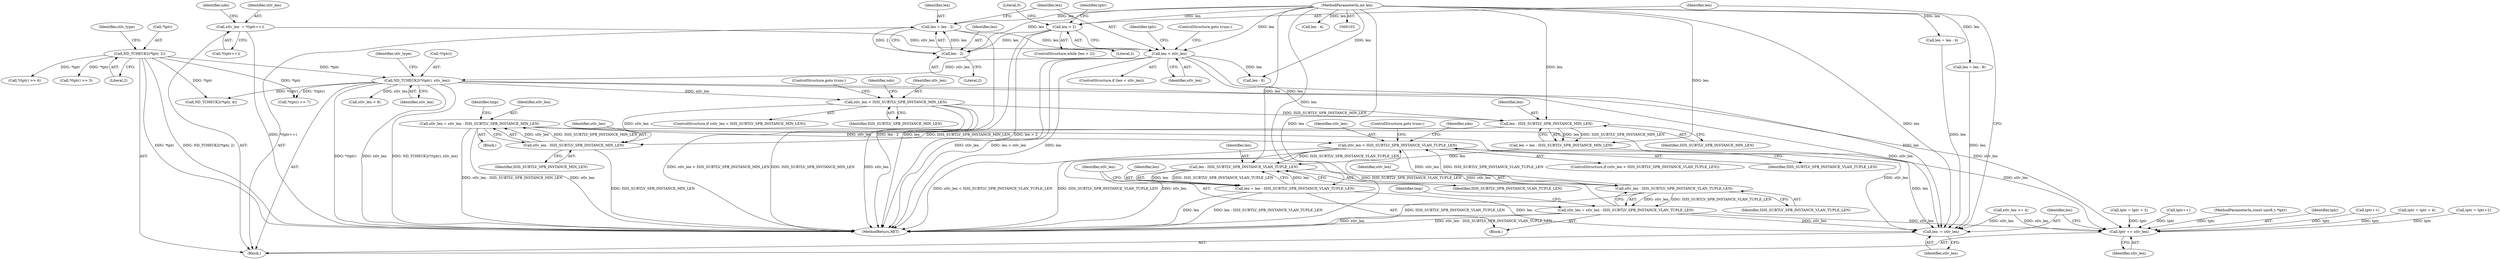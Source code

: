digraph "0_tcpdump_b20e1639dbac84b3fcb393858521c13ad47a9d70@integer" {
"1000265" [label="(Call,stlv_len = stlv_len - ISIS_SUBTLV_SPB_INSTANCE_MIN_LEN)"];
"1000267" [label="(Call,stlv_len - ISIS_SUBTLV_SPB_INSTANCE_MIN_LEN)"];
"1000162" [label="(Call,stlv_len < ISIS_SUBTLV_SPB_INSTANCE_MIN_LEN)"];
"1000153" [label="(Call,ND_TCHECK2(*(tptr), stlv_len))"];
"1000116" [label="(Call,ND_TCHECK2(*tptr, 2))"];
"1000149" [label="(Call,len < stlv_len)"];
"1000143" [label="(Call,len = len - 2)"];
"1000145" [label="(Call,len - 2)"];
"1000112" [label="(Call,len > 2)"];
"1000106" [label="(MethodParameterIn,int len)"];
"1000125" [label="(Call,stlv_len  = *(tptr++))"];
"1000262" [label="(Call,len - ISIS_SUBTLV_SPB_INSTANCE_MIN_LEN)"];
"1000274" [label="(Call,stlv_len < ISIS_SUBTLV_SPB_INSTANCE_VLAN_TUPLE_LEN)"];
"1000344" [label="(Call,len - ISIS_SUBTLV_SPB_INSTANCE_VLAN_TUPLE_LEN)"];
"1000342" [label="(Call,len = len - ISIS_SUBTLV_SPB_INSTANCE_VLAN_TUPLE_LEN)"];
"1000472" [label="(Call,len -= stlv_len)"];
"1000349" [label="(Call,stlv_len - ISIS_SUBTLV_SPB_INSTANCE_VLAN_TUPLE_LEN)"];
"1000347" [label="(Call,stlv_len = stlv_len - ISIS_SUBTLV_SPB_INSTANCE_VLAN_TUPLE_LEN)"];
"1000469" [label="(Call,tptr += stlv_len)"];
"1000105" [label="(MethodParameterIn,const uint8_t *tptr)"];
"1000114" [label="(Literal,2)"];
"1000490" [label="(MethodReturn,RET)"];
"1000470" [label="(Identifier,tptr)"];
"1000127" [label="(Call,*(tptr++))"];
"1000267" [label="(Call,stlv_len - ISIS_SUBTLV_SPB_INSTANCE_MIN_LEN)"];
"1000297" [label="(Call,*(tptr) >> 5)"];
"1000274" [label="(Call,stlv_len < ISIS_SUBTLV_SPB_INSTANCE_VLAN_TUPLE_LEN)"];
"1000419" [label="(Call,ND_TCHECK2(*tptr, 4))"];
"1000258" [label="(Call,tptr++)"];
"1000125" [label="(Call,stlv_len  = *(tptr++))"];
"1000346" [label="(Identifier,ISIS_SUBTLV_SPB_INSTANCE_VLAN_TUPLE_LEN)"];
"1000151" [label="(Identifier,stlv_len)"];
"1000348" [label="(Identifier,stlv_len)"];
"1000150" [label="(Identifier,len)"];
"1000357" [label="(Call,stlv_len < 8)"];
"1000353" [label="(Identifier,tmp)"];
"1000451" [label="(Call,tptr = tptr + 4)"];
"1000145" [label="(Call,len - 2)"];
"1000266" [label="(Identifier,stlv_len)"];
"1000399" [label="(Call,tptr = tptr+2)"];
"1000349" [label="(Call,stlv_len - ISIS_SUBTLV_SPB_INSTANCE_VLAN_TUPLE_LEN)"];
"1000168" [label="(Identifier,ndo)"];
"1000144" [label="(Identifier,len)"];
"1000263" [label="(Identifier,len)"];
"1000473" [label="(Identifier,len)"];
"1000155" [label="(Identifier,tptr)"];
"1000143" [label="(Call,len = len - 2)"];
"1000161" [label="(ControlStructure,if (stlv_len < ISIS_SUBTLV_SPB_INSTANCE_MIN_LEN))"];
"1000164" [label="(Identifier,ISIS_SUBTLV_SPB_INSTANCE_MIN_LEN)"];
"1000126" [label="(Identifier,stlv_len)"];
"1000476" [label="(Literal,0)"];
"1000337" [label="(Call,tptr = tptr + 3)"];
"1000159" [label="(Block,)"];
"1000344" [label="(Call,len - ISIS_SUBTLV_SPB_INSTANCE_VLAN_TUPLE_LEN)"];
"1000469" [label="(Call,tptr += stlv_len)"];
"1000265" [label="(Call,stlv_len = stlv_len - ISIS_SUBTLV_SPB_INSTANCE_MIN_LEN)"];
"1000119" [label="(Literal,2)"];
"1000275" [label="(Identifier,stlv_len)"];
"1000162" [label="(Call,stlv_len < ISIS_SUBTLV_SPB_INSTANCE_MIN_LEN)"];
"1000260" [label="(Call,len = len - ISIS_SUBTLV_SPB_INSTANCE_MIN_LEN)"];
"1000165" [label="(ControlStructure,goto trunc;)"];
"1000154" [label="(Call,*(tptr))"];
"1000152" [label="(ControlStructure,goto trunc;)"];
"1000269" [label="(Identifier,ISIS_SUBTLV_SPB_INSTANCE_MIN_LEN)"];
"1000153" [label="(Call,ND_TCHECK2(*(tptr), stlv_len))"];
"1000121" [label="(Identifier,stlv_type)"];
"1000146" [label="(Identifier,len)"];
"1000350" [label="(Identifier,stlv_len)"];
"1000276" [label="(Identifier,ISIS_SUBTLV_SPB_INSTANCE_VLAN_TUPLE_LEN)"];
"1000116" [label="(Call,ND_TCHECK2(*tptr, 2))"];
"1000112" [label="(Call,len > 2)"];
"1000347" [label="(Call,stlv_len = stlv_len - ISIS_SUBTLV_SPB_INSTANCE_VLAN_TUPLE_LEN)"];
"1000345" [label="(Identifier,len)"];
"1000149" [label="(Call,len < stlv_len)"];
"1000406" [label="(Call,len - 8)"];
"1000351" [label="(Identifier,ISIS_SUBTLV_SPB_INSTANCE_VLAN_TUPLE_LEN)"];
"1000456" [label="(Call,len = len - 4)"];
"1000474" [label="(Identifier,stlv_len)"];
"1000106" [label="(MethodParameterIn,int len)"];
"1000277" [label="(ControlStructure,goto trunc;)"];
"1000271" [label="(Identifier,tmp)"];
"1000158" [label="(Identifier,stlv_type)"];
"1000472" [label="(Call,len -= stlv_len)"];
"1000147" [label="(Literal,2)"];
"1000148" [label="(ControlStructure,if (len < stlv_len))"];
"1000272" [label="(Block,)"];
"1000268" [label="(Identifier,stlv_len)"];
"1000262" [label="(Call,len - ISIS_SUBTLV_SPB_INSTANCE_MIN_LEN)"];
"1000458" [label="(Call,len - 4)"];
"1000415" [label="(Call,stlv_len >= 4)"];
"1000132" [label="(Identifier,ndo)"];
"1000113" [label="(Identifier,len)"];
"1000284" [label="(Call,*(tptr) >> 7)"];
"1000273" [label="(ControlStructure,if (stlv_len < ISIS_SUBTLV_SPB_INSTANCE_VLAN_TUPLE_LEN))"];
"1000471" [label="(Identifier,stlv_len)"];
"1000343" [label="(Identifier,len)"];
"1000163" [label="(Identifier,stlv_len)"];
"1000290" [label="(Call,*(tptr) >> 6)"];
"1000264" [label="(Identifier,ISIS_SUBTLV_SPB_INSTANCE_MIN_LEN)"];
"1000118" [label="(Identifier,tptr)"];
"1000342" [label="(Call,len = len - ISIS_SUBTLV_SPB_INSTANCE_VLAN_TUPLE_LEN)"];
"1000156" [label="(Identifier,stlv_len)"];
"1000280" [label="(Identifier,ndo)"];
"1000117" [label="(Call,*tptr)"];
"1000115" [label="(Block,)"];
"1000111" [label="(ControlStructure,while (len > 2))"];
"1000128" [label="(Call,tptr++)"];
"1000404" [label="(Call,len = len - 8)"];
"1000265" -> "1000159"  [label="AST: "];
"1000265" -> "1000267"  [label="CFG: "];
"1000266" -> "1000265"  [label="AST: "];
"1000267" -> "1000265"  [label="AST: "];
"1000271" -> "1000265"  [label="CFG: "];
"1000265" -> "1000490"  [label="DDG: stlv_len - ISIS_SUBTLV_SPB_INSTANCE_MIN_LEN"];
"1000265" -> "1000490"  [label="DDG: stlv_len"];
"1000267" -> "1000265"  [label="DDG: stlv_len"];
"1000267" -> "1000265"  [label="DDG: ISIS_SUBTLV_SPB_INSTANCE_MIN_LEN"];
"1000265" -> "1000274"  [label="DDG: stlv_len"];
"1000265" -> "1000469"  [label="DDG: stlv_len"];
"1000265" -> "1000472"  [label="DDG: stlv_len"];
"1000267" -> "1000269"  [label="CFG: "];
"1000268" -> "1000267"  [label="AST: "];
"1000269" -> "1000267"  [label="AST: "];
"1000267" -> "1000490"  [label="DDG: ISIS_SUBTLV_SPB_INSTANCE_MIN_LEN"];
"1000162" -> "1000267"  [label="DDG: stlv_len"];
"1000262" -> "1000267"  [label="DDG: ISIS_SUBTLV_SPB_INSTANCE_MIN_LEN"];
"1000162" -> "1000161"  [label="AST: "];
"1000162" -> "1000164"  [label="CFG: "];
"1000163" -> "1000162"  [label="AST: "];
"1000164" -> "1000162"  [label="AST: "];
"1000165" -> "1000162"  [label="CFG: "];
"1000168" -> "1000162"  [label="CFG: "];
"1000162" -> "1000490"  [label="DDG: ISIS_SUBTLV_SPB_INSTANCE_MIN_LEN"];
"1000162" -> "1000490"  [label="DDG: stlv_len"];
"1000162" -> "1000490"  [label="DDG: stlv_len < ISIS_SUBTLV_SPB_INSTANCE_MIN_LEN"];
"1000153" -> "1000162"  [label="DDG: stlv_len"];
"1000162" -> "1000262"  [label="DDG: ISIS_SUBTLV_SPB_INSTANCE_MIN_LEN"];
"1000153" -> "1000115"  [label="AST: "];
"1000153" -> "1000156"  [label="CFG: "];
"1000154" -> "1000153"  [label="AST: "];
"1000156" -> "1000153"  [label="AST: "];
"1000158" -> "1000153"  [label="CFG: "];
"1000153" -> "1000490"  [label="DDG: ND_TCHECK2(*(tptr), stlv_len)"];
"1000153" -> "1000490"  [label="DDG: *(tptr)"];
"1000153" -> "1000490"  [label="DDG: stlv_len"];
"1000116" -> "1000153"  [label="DDG: *tptr"];
"1000149" -> "1000153"  [label="DDG: stlv_len"];
"1000153" -> "1000284"  [label="DDG: *(tptr)"];
"1000153" -> "1000357"  [label="DDG: stlv_len"];
"1000153" -> "1000419"  [label="DDG: *(tptr)"];
"1000153" -> "1000469"  [label="DDG: stlv_len"];
"1000153" -> "1000472"  [label="DDG: stlv_len"];
"1000116" -> "1000115"  [label="AST: "];
"1000116" -> "1000119"  [label="CFG: "];
"1000117" -> "1000116"  [label="AST: "];
"1000119" -> "1000116"  [label="AST: "];
"1000121" -> "1000116"  [label="CFG: "];
"1000116" -> "1000490"  [label="DDG: *tptr"];
"1000116" -> "1000490"  [label="DDG: ND_TCHECK2(*tptr, 2)"];
"1000116" -> "1000284"  [label="DDG: *tptr"];
"1000116" -> "1000290"  [label="DDG: *tptr"];
"1000116" -> "1000297"  [label="DDG: *tptr"];
"1000116" -> "1000419"  [label="DDG: *tptr"];
"1000149" -> "1000148"  [label="AST: "];
"1000149" -> "1000151"  [label="CFG: "];
"1000150" -> "1000149"  [label="AST: "];
"1000151" -> "1000149"  [label="AST: "];
"1000152" -> "1000149"  [label="CFG: "];
"1000155" -> "1000149"  [label="CFG: "];
"1000149" -> "1000490"  [label="DDG: stlv_len"];
"1000149" -> "1000490"  [label="DDG: len < stlv_len"];
"1000149" -> "1000490"  [label="DDG: len"];
"1000143" -> "1000149"  [label="DDG: len"];
"1000106" -> "1000149"  [label="DDG: len"];
"1000125" -> "1000149"  [label="DDG: stlv_len"];
"1000149" -> "1000262"  [label="DDG: len"];
"1000149" -> "1000406"  [label="DDG: len"];
"1000149" -> "1000472"  [label="DDG: len"];
"1000143" -> "1000115"  [label="AST: "];
"1000143" -> "1000145"  [label="CFG: "];
"1000144" -> "1000143"  [label="AST: "];
"1000145" -> "1000143"  [label="AST: "];
"1000150" -> "1000143"  [label="CFG: "];
"1000143" -> "1000490"  [label="DDG: len - 2"];
"1000145" -> "1000143"  [label="DDG: len"];
"1000145" -> "1000143"  [label="DDG: 2"];
"1000106" -> "1000143"  [label="DDG: len"];
"1000145" -> "1000147"  [label="CFG: "];
"1000146" -> "1000145"  [label="AST: "];
"1000147" -> "1000145"  [label="AST: "];
"1000112" -> "1000145"  [label="DDG: len"];
"1000106" -> "1000145"  [label="DDG: len"];
"1000112" -> "1000111"  [label="AST: "];
"1000112" -> "1000114"  [label="CFG: "];
"1000113" -> "1000112"  [label="AST: "];
"1000114" -> "1000112"  [label="AST: "];
"1000118" -> "1000112"  [label="CFG: "];
"1000476" -> "1000112"  [label="CFG: "];
"1000112" -> "1000490"  [label="DDG: len > 2"];
"1000112" -> "1000490"  [label="DDG: len"];
"1000106" -> "1000112"  [label="DDG: len"];
"1000106" -> "1000103"  [label="AST: "];
"1000106" -> "1000490"  [label="DDG: len"];
"1000106" -> "1000260"  [label="DDG: len"];
"1000106" -> "1000262"  [label="DDG: len"];
"1000106" -> "1000342"  [label="DDG: len"];
"1000106" -> "1000344"  [label="DDG: len"];
"1000106" -> "1000404"  [label="DDG: len"];
"1000106" -> "1000406"  [label="DDG: len"];
"1000106" -> "1000456"  [label="DDG: len"];
"1000106" -> "1000458"  [label="DDG: len"];
"1000106" -> "1000472"  [label="DDG: len"];
"1000125" -> "1000115"  [label="AST: "];
"1000125" -> "1000127"  [label="CFG: "];
"1000126" -> "1000125"  [label="AST: "];
"1000127" -> "1000125"  [label="AST: "];
"1000132" -> "1000125"  [label="CFG: "];
"1000125" -> "1000490"  [label="DDG: *(tptr++)"];
"1000262" -> "1000260"  [label="AST: "];
"1000262" -> "1000264"  [label="CFG: "];
"1000263" -> "1000262"  [label="AST: "];
"1000264" -> "1000262"  [label="AST: "];
"1000260" -> "1000262"  [label="CFG: "];
"1000262" -> "1000260"  [label="DDG: len"];
"1000262" -> "1000260"  [label="DDG: ISIS_SUBTLV_SPB_INSTANCE_MIN_LEN"];
"1000274" -> "1000273"  [label="AST: "];
"1000274" -> "1000276"  [label="CFG: "];
"1000275" -> "1000274"  [label="AST: "];
"1000276" -> "1000274"  [label="AST: "];
"1000277" -> "1000274"  [label="CFG: "];
"1000280" -> "1000274"  [label="CFG: "];
"1000274" -> "1000490"  [label="DDG: stlv_len"];
"1000274" -> "1000490"  [label="DDG: stlv_len < ISIS_SUBTLV_SPB_INSTANCE_VLAN_TUPLE_LEN"];
"1000274" -> "1000490"  [label="DDG: ISIS_SUBTLV_SPB_INSTANCE_VLAN_TUPLE_LEN"];
"1000347" -> "1000274"  [label="DDG: stlv_len"];
"1000349" -> "1000274"  [label="DDG: ISIS_SUBTLV_SPB_INSTANCE_VLAN_TUPLE_LEN"];
"1000274" -> "1000344"  [label="DDG: ISIS_SUBTLV_SPB_INSTANCE_VLAN_TUPLE_LEN"];
"1000274" -> "1000349"  [label="DDG: stlv_len"];
"1000344" -> "1000342"  [label="AST: "];
"1000344" -> "1000346"  [label="CFG: "];
"1000345" -> "1000344"  [label="AST: "];
"1000346" -> "1000344"  [label="AST: "];
"1000342" -> "1000344"  [label="CFG: "];
"1000344" -> "1000342"  [label="DDG: len"];
"1000344" -> "1000342"  [label="DDG: ISIS_SUBTLV_SPB_INSTANCE_VLAN_TUPLE_LEN"];
"1000342" -> "1000344"  [label="DDG: len"];
"1000260" -> "1000344"  [label="DDG: len"];
"1000344" -> "1000349"  [label="DDG: ISIS_SUBTLV_SPB_INSTANCE_VLAN_TUPLE_LEN"];
"1000342" -> "1000272"  [label="AST: "];
"1000343" -> "1000342"  [label="AST: "];
"1000348" -> "1000342"  [label="CFG: "];
"1000342" -> "1000490"  [label="DDG: len - ISIS_SUBTLV_SPB_INSTANCE_VLAN_TUPLE_LEN"];
"1000342" -> "1000490"  [label="DDG: len"];
"1000342" -> "1000472"  [label="DDG: len"];
"1000472" -> "1000115"  [label="AST: "];
"1000472" -> "1000474"  [label="CFG: "];
"1000473" -> "1000472"  [label="AST: "];
"1000474" -> "1000472"  [label="AST: "];
"1000113" -> "1000472"  [label="CFG: "];
"1000347" -> "1000472"  [label="DDG: stlv_len"];
"1000415" -> "1000472"  [label="DDG: stlv_len"];
"1000404" -> "1000472"  [label="DDG: len"];
"1000456" -> "1000472"  [label="DDG: len"];
"1000260" -> "1000472"  [label="DDG: len"];
"1000349" -> "1000347"  [label="AST: "];
"1000349" -> "1000351"  [label="CFG: "];
"1000350" -> "1000349"  [label="AST: "];
"1000351" -> "1000349"  [label="AST: "];
"1000347" -> "1000349"  [label="CFG: "];
"1000349" -> "1000490"  [label="DDG: ISIS_SUBTLV_SPB_INSTANCE_VLAN_TUPLE_LEN"];
"1000349" -> "1000347"  [label="DDG: stlv_len"];
"1000349" -> "1000347"  [label="DDG: ISIS_SUBTLV_SPB_INSTANCE_VLAN_TUPLE_LEN"];
"1000347" -> "1000272"  [label="AST: "];
"1000348" -> "1000347"  [label="AST: "];
"1000353" -> "1000347"  [label="CFG: "];
"1000347" -> "1000490"  [label="DDG: stlv_len - ISIS_SUBTLV_SPB_INSTANCE_VLAN_TUPLE_LEN"];
"1000347" -> "1000490"  [label="DDG: stlv_len"];
"1000347" -> "1000469"  [label="DDG: stlv_len"];
"1000469" -> "1000115"  [label="AST: "];
"1000469" -> "1000471"  [label="CFG: "];
"1000470" -> "1000469"  [label="AST: "];
"1000471" -> "1000469"  [label="AST: "];
"1000473" -> "1000469"  [label="CFG: "];
"1000415" -> "1000469"  [label="DDG: stlv_len"];
"1000258" -> "1000469"  [label="DDG: tptr"];
"1000128" -> "1000469"  [label="DDG: tptr"];
"1000399" -> "1000469"  [label="DDG: tptr"];
"1000451" -> "1000469"  [label="DDG: tptr"];
"1000337" -> "1000469"  [label="DDG: tptr"];
"1000105" -> "1000469"  [label="DDG: tptr"];
}
